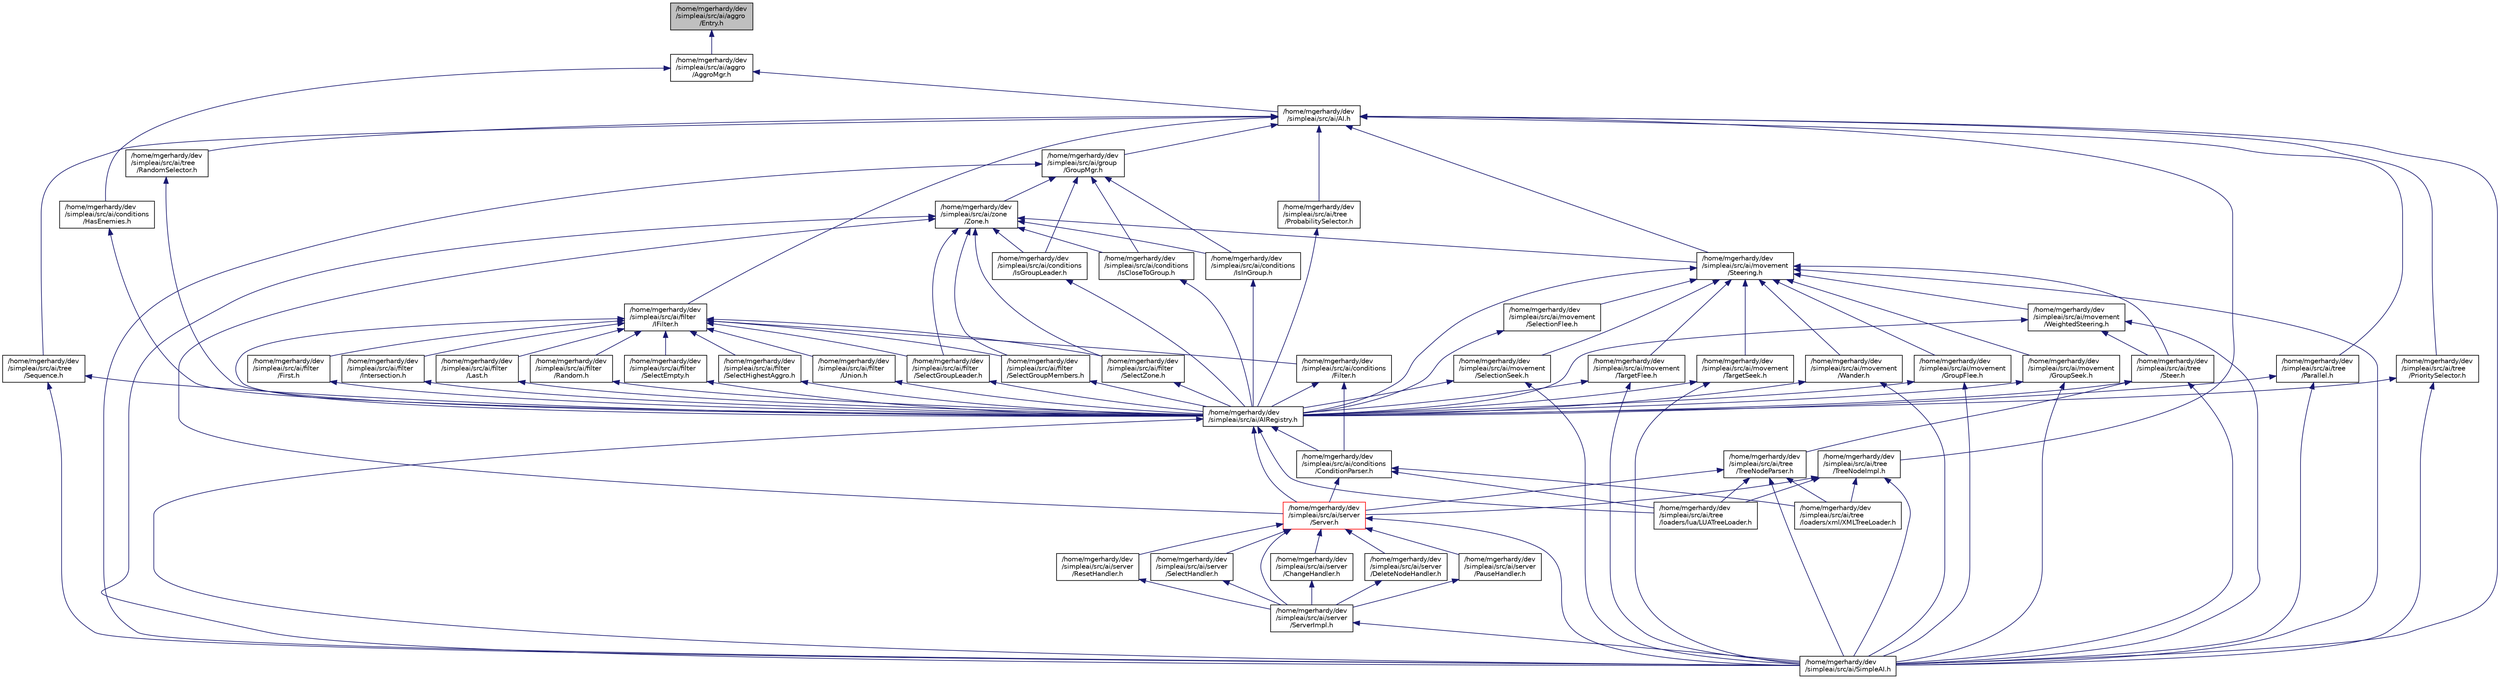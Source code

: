 digraph "/home/mgerhardy/dev/simpleai/src/ai/aggro/Entry.h"
{
  edge [fontname="Helvetica",fontsize="10",labelfontname="Helvetica",labelfontsize="10"];
  node [fontname="Helvetica",fontsize="10",shape=record];
  Node1 [label="/home/mgerhardy/dev\l/simpleai/src/ai/aggro\l/Entry.h",height=0.2,width=0.4,color="black", fillcolor="grey75", style="filled", fontcolor="black"];
  Node1 -> Node2 [dir="back",color="midnightblue",fontsize="10",style="solid",fontname="Helvetica"];
  Node2 [label="/home/mgerhardy/dev\l/simpleai/src/ai/aggro\l/AggroMgr.h",height=0.2,width=0.4,color="black", fillcolor="white", style="filled",URL="$AggroMgr_8h.html"];
  Node2 -> Node3 [dir="back",color="midnightblue",fontsize="10",style="solid",fontname="Helvetica"];
  Node3 [label="/home/mgerhardy/dev\l/simpleai/src/ai/AI.h",height=0.2,width=0.4,color="black", fillcolor="white", style="filled",URL="$AI_8h.html"];
  Node3 -> Node4 [dir="back",color="midnightblue",fontsize="10",style="solid",fontname="Helvetica"];
  Node4 [label="/home/mgerhardy/dev\l/simpleai/src/ai/tree\l/Parallel.h",height=0.2,width=0.4,color="black", fillcolor="white", style="filled",URL="$Parallel_8h.html"];
  Node4 -> Node5 [dir="back",color="midnightblue",fontsize="10",style="solid",fontname="Helvetica"];
  Node5 [label="/home/mgerhardy/dev\l/simpleai/src/ai/AIRegistry.h",height=0.2,width=0.4,color="black", fillcolor="white", style="filled",URL="$AIRegistry_8h.html"];
  Node5 -> Node6 [dir="back",color="midnightblue",fontsize="10",style="solid",fontname="Helvetica"];
  Node6 [label="/home/mgerhardy/dev\l/simpleai/src/ai/conditions\l/ConditionParser.h",height=0.2,width=0.4,color="black", fillcolor="white", style="filled",URL="$ConditionParser_8h.html"];
  Node6 -> Node7 [dir="back",color="midnightblue",fontsize="10",style="solid",fontname="Helvetica"];
  Node7 [label="/home/mgerhardy/dev\l/simpleai/src/ai/server\l/Server.h",height=0.2,width=0.4,color="red", fillcolor="white", style="filled",URL="$Server_8h.html"];
  Node7 -> Node8 [dir="back",color="midnightblue",fontsize="10",style="solid",fontname="Helvetica"];
  Node8 [label="/home/mgerhardy/dev\l/simpleai/src/ai/server\l/ChangeHandler.h",height=0.2,width=0.4,color="black", fillcolor="white", style="filled",URL="$ChangeHandler_8h.html"];
  Node8 -> Node9 [dir="back",color="midnightblue",fontsize="10",style="solid",fontname="Helvetica"];
  Node9 [label="/home/mgerhardy/dev\l/simpleai/src/ai/server\l/ServerImpl.h",height=0.2,width=0.4,color="black", fillcolor="white", style="filled",URL="$ServerImpl_8h.html"];
  Node9 -> Node10 [dir="back",color="midnightblue",fontsize="10",style="solid",fontname="Helvetica"];
  Node10 [label="/home/mgerhardy/dev\l/simpleai/src/ai/SimpleAI.h",height=0.2,width=0.4,color="black", fillcolor="white", style="filled",URL="$SimpleAI_8h.html"];
  Node7 -> Node11 [dir="back",color="midnightblue",fontsize="10",style="solid",fontname="Helvetica"];
  Node11 [label="/home/mgerhardy/dev\l/simpleai/src/ai/server\l/DeleteNodeHandler.h",height=0.2,width=0.4,color="black", fillcolor="white", style="filled",URL="$DeleteNodeHandler_8h.html"];
  Node11 -> Node9 [dir="back",color="midnightblue",fontsize="10",style="solid",fontname="Helvetica"];
  Node7 -> Node12 [dir="back",color="midnightblue",fontsize="10",style="solid",fontname="Helvetica"];
  Node12 [label="/home/mgerhardy/dev\l/simpleai/src/ai/server\l/PauseHandler.h",height=0.2,width=0.4,color="black", fillcolor="white", style="filled",URL="$PauseHandler_8h.html"];
  Node12 -> Node9 [dir="back",color="midnightblue",fontsize="10",style="solid",fontname="Helvetica"];
  Node7 -> Node13 [dir="back",color="midnightblue",fontsize="10",style="solid",fontname="Helvetica"];
  Node13 [label="/home/mgerhardy/dev\l/simpleai/src/ai/server\l/ResetHandler.h",height=0.2,width=0.4,color="black", fillcolor="white", style="filled",URL="$ResetHandler_8h.html"];
  Node13 -> Node9 [dir="back",color="midnightblue",fontsize="10",style="solid",fontname="Helvetica"];
  Node7 -> Node14 [dir="back",color="midnightblue",fontsize="10",style="solid",fontname="Helvetica"];
  Node14 [label="/home/mgerhardy/dev\l/simpleai/src/ai/server\l/SelectHandler.h",height=0.2,width=0.4,color="black", fillcolor="white", style="filled",URL="$SelectHandler_8h.html"];
  Node14 -> Node9 [dir="back",color="midnightblue",fontsize="10",style="solid",fontname="Helvetica"];
  Node7 -> Node9 [dir="back",color="midnightblue",fontsize="10",style="solid",fontname="Helvetica"];
  Node7 -> Node10 [dir="back",color="midnightblue",fontsize="10",style="solid",fontname="Helvetica"];
  Node6 -> Node15 [dir="back",color="midnightblue",fontsize="10",style="solid",fontname="Helvetica"];
  Node15 [label="/home/mgerhardy/dev\l/simpleai/src/ai/tree\l/loaders/lua/LUATreeLoader.h",height=0.2,width=0.4,color="black", fillcolor="white", style="filled",URL="$LUATreeLoader_8h.html"];
  Node6 -> Node16 [dir="back",color="midnightblue",fontsize="10",style="solid",fontname="Helvetica"];
  Node16 [label="/home/mgerhardy/dev\l/simpleai/src/ai/tree\l/loaders/xml/XMLTreeLoader.h",height=0.2,width=0.4,color="black", fillcolor="white", style="filled",URL="$XMLTreeLoader_8h.html"];
  Node5 -> Node7 [dir="back",color="midnightblue",fontsize="10",style="solid",fontname="Helvetica"];
  Node5 -> Node10 [dir="back",color="midnightblue",fontsize="10",style="solid",fontname="Helvetica"];
  Node5 -> Node15 [dir="back",color="midnightblue",fontsize="10",style="solid",fontname="Helvetica"];
  Node4 -> Node10 [dir="back",color="midnightblue",fontsize="10",style="solid",fontname="Helvetica"];
  Node3 -> Node17 [dir="back",color="midnightblue",fontsize="10",style="solid",fontname="Helvetica"];
  Node17 [label="/home/mgerhardy/dev\l/simpleai/src/ai/tree\l/PrioritySelector.h",height=0.2,width=0.4,color="black", fillcolor="white", style="filled",URL="$PrioritySelector_8h.html"];
  Node17 -> Node5 [dir="back",color="midnightblue",fontsize="10",style="solid",fontname="Helvetica"];
  Node17 -> Node10 [dir="back",color="midnightblue",fontsize="10",style="solid",fontname="Helvetica"];
  Node3 -> Node18 [dir="back",color="midnightblue",fontsize="10",style="solid",fontname="Helvetica"];
  Node18 [label="/home/mgerhardy/dev\l/simpleai/src/ai/tree\l/ProbabilitySelector.h",height=0.2,width=0.4,color="black", fillcolor="white", style="filled",URL="$ProbabilitySelector_8h.html"];
  Node18 -> Node5 [dir="back",color="midnightblue",fontsize="10",style="solid",fontname="Helvetica"];
  Node3 -> Node19 [dir="back",color="midnightblue",fontsize="10",style="solid",fontname="Helvetica"];
  Node19 [label="/home/mgerhardy/dev\l/simpleai/src/ai/tree\l/RandomSelector.h",height=0.2,width=0.4,color="black", fillcolor="white", style="filled",URL="$RandomSelector_8h.html"];
  Node19 -> Node5 [dir="back",color="midnightblue",fontsize="10",style="solid",fontname="Helvetica"];
  Node3 -> Node20 [dir="back",color="midnightblue",fontsize="10",style="solid",fontname="Helvetica"];
  Node20 [label="/home/mgerhardy/dev\l/simpleai/src/ai/tree\l/Sequence.h",height=0.2,width=0.4,color="black", fillcolor="white", style="filled",URL="$Sequence_8h.html"];
  Node20 -> Node5 [dir="back",color="midnightblue",fontsize="10",style="solid",fontname="Helvetica"];
  Node20 -> Node10 [dir="back",color="midnightblue",fontsize="10",style="solid",fontname="Helvetica"];
  Node3 -> Node21 [dir="back",color="midnightblue",fontsize="10",style="solid",fontname="Helvetica"];
  Node21 [label="/home/mgerhardy/dev\l/simpleai/src/ai/filter\l/IFilter.h",height=0.2,width=0.4,color="black", fillcolor="white", style="filled",URL="$IFilter_8h.html"];
  Node21 -> Node22 [dir="back",color="midnightblue",fontsize="10",style="solid",fontname="Helvetica"];
  Node22 [label="/home/mgerhardy/dev\l/simpleai/src/ai/conditions\l/Filter.h",height=0.2,width=0.4,color="black", fillcolor="white", style="filled",URL="$Filter_8h.html"];
  Node22 -> Node5 [dir="back",color="midnightblue",fontsize="10",style="solid",fontname="Helvetica"];
  Node22 -> Node6 [dir="back",color="midnightblue",fontsize="10",style="solid",fontname="Helvetica"];
  Node21 -> Node5 [dir="back",color="midnightblue",fontsize="10",style="solid",fontname="Helvetica"];
  Node21 -> Node23 [dir="back",color="midnightblue",fontsize="10",style="solid",fontname="Helvetica"];
  Node23 [label="/home/mgerhardy/dev\l/simpleai/src/ai/filter\l/First.h",height=0.2,width=0.4,color="black", fillcolor="white", style="filled",URL="$First_8h.html"];
  Node23 -> Node5 [dir="back",color="midnightblue",fontsize="10",style="solid",fontname="Helvetica"];
  Node21 -> Node24 [dir="back",color="midnightblue",fontsize="10",style="solid",fontname="Helvetica"];
  Node24 [label="/home/mgerhardy/dev\l/simpleai/src/ai/filter\l/Intersection.h",height=0.2,width=0.4,color="black", fillcolor="white", style="filled",URL="$Intersection_8h.html"];
  Node24 -> Node5 [dir="back",color="midnightblue",fontsize="10",style="solid",fontname="Helvetica"];
  Node21 -> Node25 [dir="back",color="midnightblue",fontsize="10",style="solid",fontname="Helvetica"];
  Node25 [label="/home/mgerhardy/dev\l/simpleai/src/ai/filter\l/Last.h",height=0.2,width=0.4,color="black", fillcolor="white", style="filled",URL="$Last_8h.html"];
  Node25 -> Node5 [dir="back",color="midnightblue",fontsize="10",style="solid",fontname="Helvetica"];
  Node21 -> Node26 [dir="back",color="midnightblue",fontsize="10",style="solid",fontname="Helvetica"];
  Node26 [label="/home/mgerhardy/dev\l/simpleai/src/ai/filter\l/Random.h",height=0.2,width=0.4,color="black", fillcolor="white", style="filled",URL="$filter_2Random_8h.html"];
  Node26 -> Node5 [dir="back",color="midnightblue",fontsize="10",style="solid",fontname="Helvetica"];
  Node21 -> Node27 [dir="back",color="midnightblue",fontsize="10",style="solid",fontname="Helvetica"];
  Node27 [label="/home/mgerhardy/dev\l/simpleai/src/ai/filter\l/SelectEmpty.h",height=0.2,width=0.4,color="black", fillcolor="white", style="filled",URL="$SelectEmpty_8h.html"];
  Node27 -> Node5 [dir="back",color="midnightblue",fontsize="10",style="solid",fontname="Helvetica"];
  Node21 -> Node28 [dir="back",color="midnightblue",fontsize="10",style="solid",fontname="Helvetica"];
  Node28 [label="/home/mgerhardy/dev\l/simpleai/src/ai/filter\l/SelectGroupLeader.h",height=0.2,width=0.4,color="black", fillcolor="white", style="filled",URL="$SelectGroupLeader_8h.html"];
  Node28 -> Node5 [dir="back",color="midnightblue",fontsize="10",style="solid",fontname="Helvetica"];
  Node21 -> Node29 [dir="back",color="midnightblue",fontsize="10",style="solid",fontname="Helvetica"];
  Node29 [label="/home/mgerhardy/dev\l/simpleai/src/ai/filter\l/SelectGroupMembers.h",height=0.2,width=0.4,color="black", fillcolor="white", style="filled",URL="$SelectGroupMembers_8h.html"];
  Node29 -> Node5 [dir="back",color="midnightblue",fontsize="10",style="solid",fontname="Helvetica"];
  Node21 -> Node30 [dir="back",color="midnightblue",fontsize="10",style="solid",fontname="Helvetica"];
  Node30 [label="/home/mgerhardy/dev\l/simpleai/src/ai/filter\l/SelectHighestAggro.h",height=0.2,width=0.4,color="black", fillcolor="white", style="filled",URL="$SelectHighestAggro_8h.html"];
  Node30 -> Node5 [dir="back",color="midnightblue",fontsize="10",style="solid",fontname="Helvetica"];
  Node21 -> Node31 [dir="back",color="midnightblue",fontsize="10",style="solid",fontname="Helvetica"];
  Node31 [label="/home/mgerhardy/dev\l/simpleai/src/ai/filter\l/SelectZone.h",height=0.2,width=0.4,color="black", fillcolor="white", style="filled",URL="$SelectZone_8h.html"];
  Node31 -> Node5 [dir="back",color="midnightblue",fontsize="10",style="solid",fontname="Helvetica"];
  Node21 -> Node32 [dir="back",color="midnightblue",fontsize="10",style="solid",fontname="Helvetica"];
  Node32 [label="/home/mgerhardy/dev\l/simpleai/src/ai/filter\l/Union.h",height=0.2,width=0.4,color="black", fillcolor="white", style="filled",URL="$Union_8h.html"];
  Node32 -> Node5 [dir="back",color="midnightblue",fontsize="10",style="solid",fontname="Helvetica"];
  Node3 -> Node33 [dir="back",color="midnightblue",fontsize="10",style="solid",fontname="Helvetica"];
  Node33 [label="/home/mgerhardy/dev\l/simpleai/src/ai/group\l/GroupMgr.h",height=0.2,width=0.4,color="black", fillcolor="white", style="filled",URL="$GroupMgr_8h.html"];
  Node33 -> Node34 [dir="back",color="midnightblue",fontsize="10",style="solid",fontname="Helvetica"];
  Node34 [label="/home/mgerhardy/dev\l/simpleai/src/ai/conditions\l/IsInGroup.h",height=0.2,width=0.4,color="black", fillcolor="white", style="filled",URL="$IsInGroup_8h.html"];
  Node34 -> Node5 [dir="back",color="midnightblue",fontsize="10",style="solid",fontname="Helvetica"];
  Node33 -> Node35 [dir="back",color="midnightblue",fontsize="10",style="solid",fontname="Helvetica"];
  Node35 [label="/home/mgerhardy/dev\l/simpleai/src/ai/conditions\l/IsGroupLeader.h",height=0.2,width=0.4,color="black", fillcolor="white", style="filled",URL="$IsGroupLeader_8h.html"];
  Node35 -> Node5 [dir="back",color="midnightblue",fontsize="10",style="solid",fontname="Helvetica"];
  Node33 -> Node36 [dir="back",color="midnightblue",fontsize="10",style="solid",fontname="Helvetica"];
  Node36 [label="/home/mgerhardy/dev\l/simpleai/src/ai/conditions\l/IsCloseToGroup.h",height=0.2,width=0.4,color="black", fillcolor="white", style="filled",URL="$IsCloseToGroup_8h.html"];
  Node36 -> Node5 [dir="back",color="midnightblue",fontsize="10",style="solid",fontname="Helvetica"];
  Node33 -> Node10 [dir="back",color="midnightblue",fontsize="10",style="solid",fontname="Helvetica"];
  Node33 -> Node37 [dir="back",color="midnightblue",fontsize="10",style="solid",fontname="Helvetica"];
  Node37 [label="/home/mgerhardy/dev\l/simpleai/src/ai/zone\l/Zone.h",height=0.2,width=0.4,color="black", fillcolor="white", style="filled",URL="$Zone_8h.html"];
  Node37 -> Node34 [dir="back",color="midnightblue",fontsize="10",style="solid",fontname="Helvetica"];
  Node37 -> Node35 [dir="back",color="midnightblue",fontsize="10",style="solid",fontname="Helvetica"];
  Node37 -> Node36 [dir="back",color="midnightblue",fontsize="10",style="solid",fontname="Helvetica"];
  Node37 -> Node28 [dir="back",color="midnightblue",fontsize="10",style="solid",fontname="Helvetica"];
  Node37 -> Node29 [dir="back",color="midnightblue",fontsize="10",style="solid",fontname="Helvetica"];
  Node37 -> Node31 [dir="back",color="midnightblue",fontsize="10",style="solid",fontname="Helvetica"];
  Node37 -> Node38 [dir="back",color="midnightblue",fontsize="10",style="solid",fontname="Helvetica"];
  Node38 [label="/home/mgerhardy/dev\l/simpleai/src/ai/movement\l/Steering.h",height=0.2,width=0.4,color="black", fillcolor="white", style="filled",URL="$Steering_8h.html",tooltip="Defines some basic movement algorithms like Wandering, Seeking and Fleeing. "];
  Node38 -> Node39 [dir="back",color="midnightblue",fontsize="10",style="solid",fontname="Helvetica"];
  Node39 [label="/home/mgerhardy/dev\l/simpleai/src/ai/tree\l/Steer.h",height=0.2,width=0.4,color="black", fillcolor="white", style="filled",URL="$Steer_8h.html"];
  Node39 -> Node5 [dir="back",color="midnightblue",fontsize="10",style="solid",fontname="Helvetica"];
  Node39 -> Node10 [dir="back",color="midnightblue",fontsize="10",style="solid",fontname="Helvetica"];
  Node39 -> Node40 [dir="back",color="midnightblue",fontsize="10",style="solid",fontname="Helvetica"];
  Node40 [label="/home/mgerhardy/dev\l/simpleai/src/ai/tree\l/TreeNodeParser.h",height=0.2,width=0.4,color="black", fillcolor="white", style="filled",URL="$TreeNodeParser_8h.html"];
  Node40 -> Node7 [dir="back",color="midnightblue",fontsize="10",style="solid",fontname="Helvetica"];
  Node40 -> Node10 [dir="back",color="midnightblue",fontsize="10",style="solid",fontname="Helvetica"];
  Node40 -> Node15 [dir="back",color="midnightblue",fontsize="10",style="solid",fontname="Helvetica"];
  Node40 -> Node16 [dir="back",color="midnightblue",fontsize="10",style="solid",fontname="Helvetica"];
  Node38 -> Node41 [dir="back",color="midnightblue",fontsize="10",style="solid",fontname="Helvetica"];
  Node41 [label="/home/mgerhardy/dev\l/simpleai/src/ai/movement\l/GroupFlee.h",height=0.2,width=0.4,color="black", fillcolor="white", style="filled",URL="$GroupFlee_8h.html"];
  Node41 -> Node5 [dir="back",color="midnightblue",fontsize="10",style="solid",fontname="Helvetica"];
  Node41 -> Node10 [dir="back",color="midnightblue",fontsize="10",style="solid",fontname="Helvetica"];
  Node38 -> Node42 [dir="back",color="midnightblue",fontsize="10",style="solid",fontname="Helvetica"];
  Node42 [label="/home/mgerhardy/dev\l/simpleai/src/ai/movement\l/GroupSeek.h",height=0.2,width=0.4,color="black", fillcolor="white", style="filled",URL="$GroupSeek_8h.html"];
  Node42 -> Node5 [dir="back",color="midnightblue",fontsize="10",style="solid",fontname="Helvetica"];
  Node42 -> Node10 [dir="back",color="midnightblue",fontsize="10",style="solid",fontname="Helvetica"];
  Node38 -> Node43 [dir="back",color="midnightblue",fontsize="10",style="solid",fontname="Helvetica"];
  Node43 [label="/home/mgerhardy/dev\l/simpleai/src/ai/movement\l/SelectionFlee.h",height=0.2,width=0.4,color="black", fillcolor="white", style="filled",URL="$SelectionFlee_8h.html"];
  Node43 -> Node5 [dir="back",color="midnightblue",fontsize="10",style="solid",fontname="Helvetica"];
  Node38 -> Node44 [dir="back",color="midnightblue",fontsize="10",style="solid",fontname="Helvetica"];
  Node44 [label="/home/mgerhardy/dev\l/simpleai/src/ai/movement\l/SelectionSeek.h",height=0.2,width=0.4,color="black", fillcolor="white", style="filled",URL="$SelectionSeek_8h.html"];
  Node44 -> Node5 [dir="back",color="midnightblue",fontsize="10",style="solid",fontname="Helvetica"];
  Node44 -> Node10 [dir="back",color="midnightblue",fontsize="10",style="solid",fontname="Helvetica"];
  Node38 -> Node45 [dir="back",color="midnightblue",fontsize="10",style="solid",fontname="Helvetica"];
  Node45 [label="/home/mgerhardy/dev\l/simpleai/src/ai/movement\l/TargetFlee.h",height=0.2,width=0.4,color="black", fillcolor="white", style="filled",URL="$TargetFlee_8h.html"];
  Node45 -> Node5 [dir="back",color="midnightblue",fontsize="10",style="solid",fontname="Helvetica"];
  Node45 -> Node10 [dir="back",color="midnightblue",fontsize="10",style="solid",fontname="Helvetica"];
  Node38 -> Node46 [dir="back",color="midnightblue",fontsize="10",style="solid",fontname="Helvetica"];
  Node46 [label="/home/mgerhardy/dev\l/simpleai/src/ai/movement\l/TargetSeek.h",height=0.2,width=0.4,color="black", fillcolor="white", style="filled",URL="$TargetSeek_8h.html"];
  Node46 -> Node5 [dir="back",color="midnightblue",fontsize="10",style="solid",fontname="Helvetica"];
  Node46 -> Node10 [dir="back",color="midnightblue",fontsize="10",style="solid",fontname="Helvetica"];
  Node38 -> Node47 [dir="back",color="midnightblue",fontsize="10",style="solid",fontname="Helvetica"];
  Node47 [label="/home/mgerhardy/dev\l/simpleai/src/ai/movement\l/Wander.h",height=0.2,width=0.4,color="black", fillcolor="white", style="filled",URL="$Wander_8h.html"];
  Node47 -> Node5 [dir="back",color="midnightblue",fontsize="10",style="solid",fontname="Helvetica"];
  Node47 -> Node10 [dir="back",color="midnightblue",fontsize="10",style="solid",fontname="Helvetica"];
  Node38 -> Node48 [dir="back",color="midnightblue",fontsize="10",style="solid",fontname="Helvetica"];
  Node48 [label="/home/mgerhardy/dev\l/simpleai/src/ai/movement\l/WeightedSteering.h",height=0.2,width=0.4,color="black", fillcolor="white", style="filled",URL="$WeightedSteering_8h.html"];
  Node48 -> Node39 [dir="back",color="midnightblue",fontsize="10",style="solid",fontname="Helvetica"];
  Node48 -> Node5 [dir="back",color="midnightblue",fontsize="10",style="solid",fontname="Helvetica"];
  Node48 -> Node10 [dir="back",color="midnightblue",fontsize="10",style="solid",fontname="Helvetica"];
  Node38 -> Node5 [dir="back",color="midnightblue",fontsize="10",style="solid",fontname="Helvetica"];
  Node38 -> Node10 [dir="back",color="midnightblue",fontsize="10",style="solid",fontname="Helvetica"];
  Node37 -> Node7 [dir="back",color="midnightblue",fontsize="10",style="solid",fontname="Helvetica"];
  Node37 -> Node10 [dir="back",color="midnightblue",fontsize="10",style="solid",fontname="Helvetica"];
  Node3 -> Node38 [dir="back",color="midnightblue",fontsize="10",style="solid",fontname="Helvetica"];
  Node3 -> Node10 [dir="back",color="midnightblue",fontsize="10",style="solid",fontname="Helvetica"];
  Node3 -> Node49 [dir="back",color="midnightblue",fontsize="10",style="solid",fontname="Helvetica"];
  Node49 [label="/home/mgerhardy/dev\l/simpleai/src/ai/tree\l/TreeNodeImpl.h",height=0.2,width=0.4,color="black", fillcolor="white", style="filled",URL="$TreeNodeImpl_8h.html"];
  Node49 -> Node7 [dir="back",color="midnightblue",fontsize="10",style="solid",fontname="Helvetica"];
  Node49 -> Node10 [dir="back",color="midnightblue",fontsize="10",style="solid",fontname="Helvetica"];
  Node49 -> Node15 [dir="back",color="midnightblue",fontsize="10",style="solid",fontname="Helvetica"];
  Node49 -> Node16 [dir="back",color="midnightblue",fontsize="10",style="solid",fontname="Helvetica"];
  Node2 -> Node50 [dir="back",color="midnightblue",fontsize="10",style="solid",fontname="Helvetica"];
  Node50 [label="/home/mgerhardy/dev\l/simpleai/src/ai/conditions\l/HasEnemies.h",height=0.2,width=0.4,color="black", fillcolor="white", style="filled",URL="$HasEnemies_8h.html"];
  Node50 -> Node5 [dir="back",color="midnightblue",fontsize="10",style="solid",fontname="Helvetica"];
}
